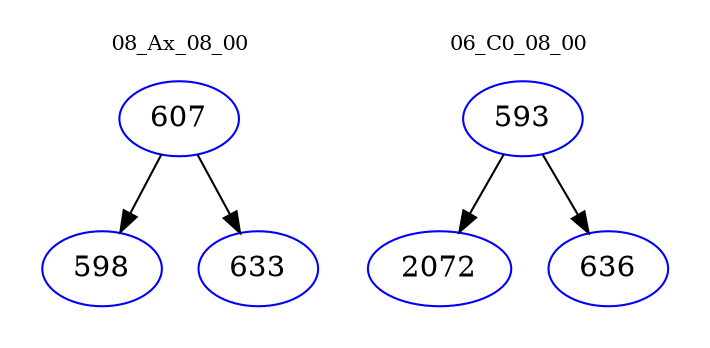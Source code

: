 digraph{
subgraph cluster_0 {
color = white
label = "08_Ax_08_00";
fontsize=10;
T0_607 [label="607", color="blue"]
T0_607 -> T0_598 [color="black"]
T0_598 [label="598", color="blue"]
T0_607 -> T0_633 [color="black"]
T0_633 [label="633", color="blue"]
}
subgraph cluster_1 {
color = white
label = "06_C0_08_00";
fontsize=10;
T1_593 [label="593", color="blue"]
T1_593 -> T1_2072 [color="black"]
T1_2072 [label="2072", color="blue"]
T1_593 -> T1_636 [color="black"]
T1_636 [label="636", color="blue"]
}
}
